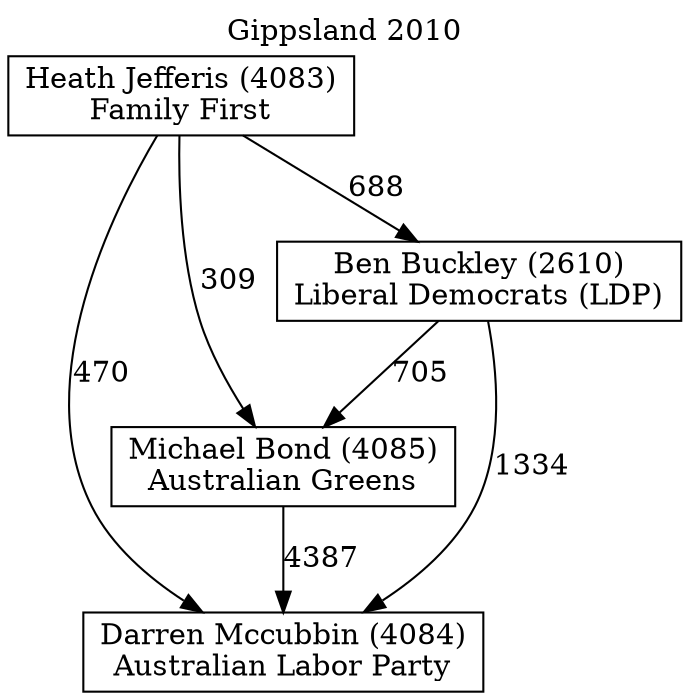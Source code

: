 // House preference flow
digraph "Darren Mccubbin (4084)_Gippsland_2010" {
	graph [label="Gippsland 2010" labelloc=t mclimit=10]
	node [shape=box]
	"Darren Mccubbin (4084)" [label="Darren Mccubbin (4084)
Australian Labor Party"]
	"Michael Bond (4085)" [label="Michael Bond (4085)
Australian Greens"]
	"Ben Buckley (2610)" [label="Ben Buckley (2610)
Liberal Democrats (LDP)"]
	"Heath Jefferis (4083)" [label="Heath Jefferis (4083)
Family First"]
	"Michael Bond (4085)" -> "Darren Mccubbin (4084)" [label=4387]
	"Ben Buckley (2610)" -> "Michael Bond (4085)" [label=705]
	"Heath Jefferis (4083)" -> "Ben Buckley (2610)" [label=688]
	"Ben Buckley (2610)" -> "Darren Mccubbin (4084)" [label=1334]
	"Heath Jefferis (4083)" -> "Darren Mccubbin (4084)" [label=470]
	"Heath Jefferis (4083)" -> "Michael Bond (4085)" [label=309]
}

